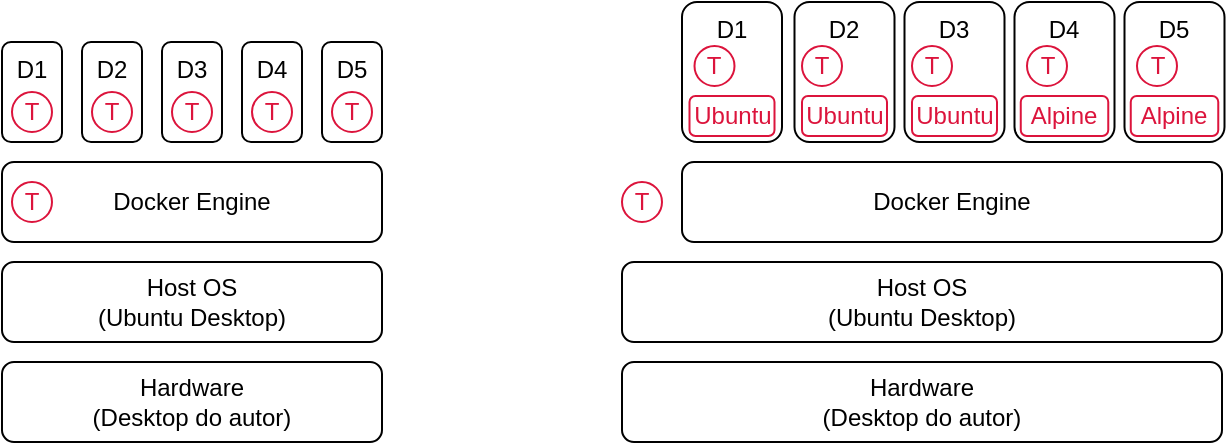 <mxfile version="28.1.0">
  <diagram name="Page-1" id="qWtlDdQ_t1fBnjkW_Zxo">
    <mxGraphModel dx="466" dy="699" grid="1" gridSize="10" guides="1" tooltips="1" connect="1" arrows="1" fold="1" page="1" pageScale="1" pageWidth="827" pageHeight="1169" math="0" shadow="0">
      <root>
        <mxCell id="0" />
        <mxCell id="1" parent="0" />
        <mxCell id="is5yBYUkAZ2dMtjzCGNo-1" value="Hardware&lt;br&gt;(Desktop do autor)" style="rounded=1;whiteSpace=wrap;html=1;shadow=0;gradientDirection=south;glass=0;" parent="1" vertex="1">
          <mxGeometry x="200" y="400" width="190" height="40" as="geometry" />
        </mxCell>
        <mxCell id="is5yBYUkAZ2dMtjzCGNo-2" value="Host OS&lt;br&gt;&lt;div&gt;(Ubuntu Desktop)&lt;/div&gt;" style="rounded=1;whiteSpace=wrap;html=1;shadow=0;glass=0;" parent="1" vertex="1">
          <mxGeometry x="200" y="350" width="190" height="40" as="geometry" />
        </mxCell>
        <mxCell id="is5yBYUkAZ2dMtjzCGNo-6" value="D1" style="rounded=1;whiteSpace=wrap;html=1;direction=south;shadow=0;glass=0;fontColor=default;strokeColor=default;verticalAlign=top;" parent="1" vertex="1">
          <mxGeometry x="200" y="240" width="30" height="50" as="geometry" />
        </mxCell>
        <mxCell id="Qf3-FYTLfyepxTUIdwEo-1" value="Docker Engine" style="rounded=1;whiteSpace=wrap;html=1;shadow=0;gradientDirection=south;glass=0;" parent="1" vertex="1">
          <mxGeometry x="200" y="300" width="190" height="40" as="geometry" />
        </mxCell>
        <mxCell id="U9kXUO95Qb_7b-UgX0e_-6" value="D5" style="rounded=1;whiteSpace=wrap;html=1;direction=south;shadow=0;glass=0;fontColor=default;strokeColor=default;verticalAlign=top;" parent="1" vertex="1">
          <mxGeometry x="360" y="240" width="30" height="50" as="geometry" />
        </mxCell>
        <mxCell id="U9kXUO95Qb_7b-UgX0e_-3" value="&lt;div&gt;D4&lt;/div&gt;" style="rounded=1;whiteSpace=wrap;html=1;direction=south;shadow=0;glass=0;fontColor=default;strokeColor=default;verticalAlign=top;" parent="1" vertex="1">
          <mxGeometry x="320" y="240" width="30" height="50" as="geometry" />
        </mxCell>
        <mxCell id="U9kXUO95Qb_7b-UgX0e_-4" value="&lt;div&gt;D3&lt;/div&gt;" style="rounded=1;whiteSpace=wrap;html=1;direction=south;shadow=0;glass=0;fontColor=default;strokeColor=default;verticalAlign=top;" parent="1" vertex="1">
          <mxGeometry x="280" y="240" width="30" height="50" as="geometry" />
        </mxCell>
        <mxCell id="U9kXUO95Qb_7b-UgX0e_-5" value="&lt;div&gt;D2&lt;/div&gt;" style="rounded=1;whiteSpace=wrap;html=1;direction=south;shadow=0;glass=0;fontColor=default;strokeColor=default;verticalAlign=top;" parent="1" vertex="1">
          <mxGeometry x="240" y="240" width="30" height="50" as="geometry" />
        </mxCell>
        <mxCell id="U9kXUO95Qb_7b-UgX0e_-11" value="T" style="ellipse;whiteSpace=wrap;html=1;aspect=fixed;fontColor=#DC143C;strokeColor=#DC143C;" parent="1" vertex="1">
          <mxGeometry x="245" y="265" width="20" height="20" as="geometry" />
        </mxCell>
        <mxCell id="U9kXUO95Qb_7b-UgX0e_-12" value="T" style="ellipse;whiteSpace=wrap;html=1;aspect=fixed;fontColor=#DC143C;strokeColor=#DC143C;" parent="1" vertex="1">
          <mxGeometry x="325" y="265" width="20" height="20" as="geometry" />
        </mxCell>
        <mxCell id="U9kXUO95Qb_7b-UgX0e_-13" value="T" style="ellipse;whiteSpace=wrap;html=1;aspect=fixed;fontColor=#DC143C;strokeColor=#DC143C;" parent="1" vertex="1">
          <mxGeometry x="285" y="265" width="20" height="20" as="geometry" />
        </mxCell>
        <mxCell id="U9kXUO95Qb_7b-UgX0e_-14" value="T" style="ellipse;whiteSpace=wrap;html=1;aspect=fixed;fontColor=#DC143C;strokeColor=#DC143C;" parent="1" vertex="1">
          <mxGeometry x="365" y="265" width="20" height="20" as="geometry" />
        </mxCell>
        <mxCell id="U9kXUO95Qb_7b-UgX0e_-15" value="T" style="ellipse;whiteSpace=wrap;html=1;aspect=fixed;fontColor=#DC143C;strokeColor=#DC143C;" parent="1" vertex="1">
          <mxGeometry x="205" y="310" width="20" height="20" as="geometry" />
        </mxCell>
        <mxCell id="U9kXUO95Qb_7b-UgX0e_-16" value="T" style="ellipse;whiteSpace=wrap;html=1;aspect=fixed;fontColor=#DC143C;strokeColor=#DC143C;" parent="1" vertex="1">
          <mxGeometry x="205" y="265" width="20" height="20" as="geometry" />
        </mxCell>
        <mxCell id="U9kXUO95Qb_7b-UgX0e_-20" value="Hardware&lt;br&gt;(Desktop do autor)" style="rounded=1;whiteSpace=wrap;html=1;shadow=0;gradientDirection=south;glass=0;" parent="1" vertex="1">
          <mxGeometry x="510" y="400" width="300" height="40" as="geometry" />
        </mxCell>
        <mxCell id="U9kXUO95Qb_7b-UgX0e_-21" value="Host OS&lt;br&gt;&lt;div&gt;(Ubuntu Desktop)&lt;/div&gt;" style="rounded=1;whiteSpace=wrap;html=1;shadow=0;glass=0;" parent="1" vertex="1">
          <mxGeometry x="510" y="350" width="300" height="40" as="geometry" />
        </mxCell>
        <mxCell id="U9kXUO95Qb_7b-UgX0e_-22" value="D1" style="rounded=1;whiteSpace=wrap;html=1;direction=south;shadow=0;glass=0;fontColor=default;strokeColor=default;verticalAlign=top;" parent="1" vertex="1">
          <mxGeometry x="540" y="220" width="50" height="70" as="geometry" />
        </mxCell>
        <mxCell id="U9kXUO95Qb_7b-UgX0e_-23" value="Docker Engine" style="rounded=1;whiteSpace=wrap;html=1;shadow=0;gradientDirection=south;glass=0;" parent="1" vertex="1">
          <mxGeometry x="540" y="300" width="270" height="40" as="geometry" />
        </mxCell>
        <mxCell id="U9kXUO95Qb_7b-UgX0e_-33" value="T" style="ellipse;whiteSpace=wrap;html=1;aspect=fixed;fontColor=#DC143C;strokeColor=#DC143C;" parent="1" vertex="1">
          <mxGeometry x="546.25" y="242" width="20" height="20" as="geometry" />
        </mxCell>
        <mxCell id="U9kXUO95Qb_7b-UgX0e_-36" value="&lt;font&gt;Ubuntu&lt;/font&gt;" style="rounded=1;whiteSpace=wrap;html=1;fontColor=#DC143C;strokeColor=#DC143C;" parent="1" vertex="1">
          <mxGeometry x="543.75" y="267" width="42.5" height="20" as="geometry" />
        </mxCell>
        <mxCell id="U9kXUO95Qb_7b-UgX0e_-60" value="D3" style="rounded=1;whiteSpace=wrap;html=1;direction=south;shadow=0;glass=0;fontColor=default;strokeColor=default;verticalAlign=top;" parent="1" vertex="1">
          <mxGeometry x="651.25" y="220" width="50" height="70" as="geometry" />
        </mxCell>
        <mxCell id="U9kXUO95Qb_7b-UgX0e_-61" value="T" style="ellipse;whiteSpace=wrap;html=1;aspect=fixed;fontColor=#DC143C;strokeColor=#DC143C;" parent="1" vertex="1">
          <mxGeometry x="655" y="242" width="20" height="20" as="geometry" />
        </mxCell>
        <mxCell id="U9kXUO95Qb_7b-UgX0e_-62" value="&lt;font&gt;Ubuntu&lt;/font&gt;" style="rounded=1;whiteSpace=wrap;html=1;fontColor=#DC143C;strokeColor=#DC143C;" parent="1" vertex="1">
          <mxGeometry x="655" y="267" width="42.5" height="20" as="geometry" />
        </mxCell>
        <mxCell id="U9kXUO95Qb_7b-UgX0e_-63" value="D2" style="rounded=1;whiteSpace=wrap;html=1;direction=south;shadow=0;glass=0;fontColor=default;strokeColor=default;verticalAlign=top;" parent="1" vertex="1">
          <mxGeometry x="596.25" y="220" width="50" height="70" as="geometry" />
        </mxCell>
        <mxCell id="U9kXUO95Qb_7b-UgX0e_-64" value="T" style="ellipse;whiteSpace=wrap;html=1;aspect=fixed;fontColor=#DC143C;strokeColor=#DC143C;" parent="1" vertex="1">
          <mxGeometry x="600" y="242" width="20" height="20" as="geometry" />
        </mxCell>
        <mxCell id="U9kXUO95Qb_7b-UgX0e_-65" value="&lt;font&gt;Ubuntu&lt;/font&gt;" style="rounded=1;whiteSpace=wrap;html=1;fontColor=#DC143C;strokeColor=#DC143C;" parent="1" vertex="1">
          <mxGeometry x="600" y="267" width="42.5" height="20" as="geometry" />
        </mxCell>
        <mxCell id="U9kXUO95Qb_7b-UgX0e_-69" value="D4" style="rounded=1;whiteSpace=wrap;html=1;direction=south;shadow=0;glass=0;fontColor=default;strokeColor=default;verticalAlign=top;" parent="1" vertex="1">
          <mxGeometry x="706.25" y="220" width="50" height="70" as="geometry" />
        </mxCell>
        <mxCell id="U9kXUO95Qb_7b-UgX0e_-70" value="T" style="ellipse;whiteSpace=wrap;html=1;aspect=fixed;fontColor=#DC143C;strokeColor=#DC143C;" parent="1" vertex="1">
          <mxGeometry x="712.5" y="242" width="20" height="20" as="geometry" />
        </mxCell>
        <mxCell id="U9kXUO95Qb_7b-UgX0e_-43" value="&lt;font&gt;Alpine&lt;/font&gt;" style="rounded=1;whiteSpace=wrap;html=1;fontColor=#DC143C;strokeColor=#DC143C;" parent="1" vertex="1">
          <mxGeometry x="709.38" y="267" width="43.75" height="20" as="geometry" />
        </mxCell>
        <mxCell id="U9kXUO95Qb_7b-UgX0e_-72" value="D5" style="rounded=1;whiteSpace=wrap;html=1;direction=south;shadow=0;glass=0;fontColor=default;strokeColor=default;verticalAlign=top;" parent="1" vertex="1">
          <mxGeometry x="761.25" y="220" width="50" height="70" as="geometry" />
        </mxCell>
        <mxCell id="U9kXUO95Qb_7b-UgX0e_-73" value="T" style="ellipse;whiteSpace=wrap;html=1;aspect=fixed;fontColor=#DC143C;strokeColor=#DC143C;" parent="1" vertex="1">
          <mxGeometry x="767.5" y="242" width="20" height="20" as="geometry" />
        </mxCell>
        <mxCell id="U9kXUO95Qb_7b-UgX0e_-74" value="Alpine" style="rounded=1;whiteSpace=wrap;html=1;fontColor=#DC143C;strokeColor=#DC143C;" parent="1" vertex="1">
          <mxGeometry x="764.38" y="267" width="43.75" height="20" as="geometry" />
        </mxCell>
        <mxCell id="U9kXUO95Qb_7b-UgX0e_-75" value="T" style="ellipse;whiteSpace=wrap;html=1;aspect=fixed;fontColor=#DC143C;strokeColor=#DC143C;" parent="1" vertex="1">
          <mxGeometry x="510" y="310" width="20" height="20" as="geometry" />
        </mxCell>
      </root>
    </mxGraphModel>
  </diagram>
</mxfile>

